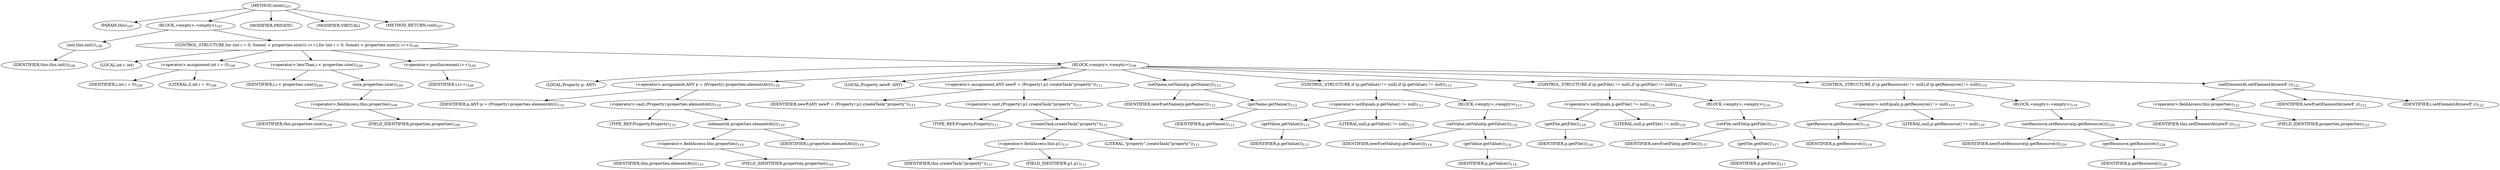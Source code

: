 digraph "reinit" {  
"99" [label = <(METHOD,reinit)<SUB>107</SUB>> ]
"4" [label = <(PARAM,this)<SUB>107</SUB>> ]
"100" [label = <(BLOCK,&lt;empty&gt;,&lt;empty&gt;)<SUB>107</SUB>> ]
"101" [label = <(init,this.init())<SUB>108</SUB>> ]
"3" [label = <(IDENTIFIER,this,this.init())<SUB>108</SUB>> ]
"102" [label = <(CONTROL_STRUCTURE,for (int i = 0; Some(i &lt; properties.size()); i++),for (int i = 0; Some(i &lt; properties.size()); i++))<SUB>109</SUB>> ]
"103" [label = <(LOCAL,int i: int)> ]
"104" [label = <(&lt;operator&gt;.assignment,int i = 0)<SUB>109</SUB>> ]
"105" [label = <(IDENTIFIER,i,int i = 0)<SUB>109</SUB>> ]
"106" [label = <(LITERAL,0,int i = 0)<SUB>109</SUB>> ]
"107" [label = <(&lt;operator&gt;.lessThan,i &lt; properties.size())<SUB>109</SUB>> ]
"108" [label = <(IDENTIFIER,i,i &lt; properties.size())<SUB>109</SUB>> ]
"109" [label = <(size,properties.size())<SUB>109</SUB>> ]
"110" [label = <(&lt;operator&gt;.fieldAccess,this.properties)<SUB>109</SUB>> ]
"111" [label = <(IDENTIFIER,this,properties.size())<SUB>109</SUB>> ]
"112" [label = <(FIELD_IDENTIFIER,properties,properties)<SUB>109</SUB>> ]
"113" [label = <(&lt;operator&gt;.postIncrement,i++)<SUB>109</SUB>> ]
"114" [label = <(IDENTIFIER,i,i++)<SUB>109</SUB>> ]
"115" [label = <(BLOCK,&lt;empty&gt;,&lt;empty&gt;)<SUB>109</SUB>> ]
"116" [label = <(LOCAL,Property p: ANY)> ]
"117" [label = <(&lt;operator&gt;.assignment,ANY p = (Property) properties.elementAt(i))<SUB>110</SUB>> ]
"118" [label = <(IDENTIFIER,p,ANY p = (Property) properties.elementAt(i))<SUB>110</SUB>> ]
"119" [label = <(&lt;operator&gt;.cast,(Property) properties.elementAt(i))<SUB>110</SUB>> ]
"120" [label = <(TYPE_REF,Property,Property)<SUB>110</SUB>> ]
"121" [label = <(elementAt,properties.elementAt(i))<SUB>110</SUB>> ]
"122" [label = <(&lt;operator&gt;.fieldAccess,this.properties)<SUB>110</SUB>> ]
"123" [label = <(IDENTIFIER,this,properties.elementAt(i))<SUB>110</SUB>> ]
"124" [label = <(FIELD_IDENTIFIER,properties,properties)<SUB>110</SUB>> ]
"125" [label = <(IDENTIFIER,i,properties.elementAt(i))<SUB>110</SUB>> ]
"126" [label = <(LOCAL,Property newP: ANY)> ]
"127" [label = <(&lt;operator&gt;.assignment,ANY newP = (Property) p1.createTask(&quot;property&quot;))<SUB>111</SUB>> ]
"128" [label = <(IDENTIFIER,newP,ANY newP = (Property) p1.createTask(&quot;property&quot;))<SUB>111</SUB>> ]
"129" [label = <(&lt;operator&gt;.cast,(Property) p1.createTask(&quot;property&quot;))<SUB>111</SUB>> ]
"130" [label = <(TYPE_REF,Property,Property)<SUB>111</SUB>> ]
"131" [label = <(createTask,createTask(&quot;property&quot;))<SUB>111</SUB>> ]
"132" [label = <(&lt;operator&gt;.fieldAccess,this.p1)<SUB>111</SUB>> ]
"133" [label = <(IDENTIFIER,this,createTask(&quot;property&quot;))<SUB>111</SUB>> ]
"134" [label = <(FIELD_IDENTIFIER,p1,p1)<SUB>111</SUB>> ]
"135" [label = <(LITERAL,&quot;property&quot;,createTask(&quot;property&quot;))<SUB>111</SUB>> ]
"136" [label = <(setName,setName(p.getName()))<SUB>112</SUB>> ]
"137" [label = <(IDENTIFIER,newP,setName(p.getName()))<SUB>112</SUB>> ]
"138" [label = <(getName,getName())<SUB>112</SUB>> ]
"139" [label = <(IDENTIFIER,p,getName())<SUB>112</SUB>> ]
"140" [label = <(CONTROL_STRUCTURE,if (p.getValue() != null),if (p.getValue() != null))<SUB>113</SUB>> ]
"141" [label = <(&lt;operator&gt;.notEquals,p.getValue() != null)<SUB>113</SUB>> ]
"142" [label = <(getValue,getValue())<SUB>113</SUB>> ]
"143" [label = <(IDENTIFIER,p,getValue())<SUB>113</SUB>> ]
"144" [label = <(LITERAL,null,p.getValue() != null)<SUB>113</SUB>> ]
"145" [label = <(BLOCK,&lt;empty&gt;,&lt;empty&gt;)<SUB>113</SUB>> ]
"146" [label = <(setValue,setValue(p.getValue()))<SUB>114</SUB>> ]
"147" [label = <(IDENTIFIER,newP,setValue(p.getValue()))<SUB>114</SUB>> ]
"148" [label = <(getValue,getValue())<SUB>114</SUB>> ]
"149" [label = <(IDENTIFIER,p,getValue())<SUB>114</SUB>> ]
"150" [label = <(CONTROL_STRUCTURE,if (p.getFile() != null),if (p.getFile() != null))<SUB>116</SUB>> ]
"151" [label = <(&lt;operator&gt;.notEquals,p.getFile() != null)<SUB>116</SUB>> ]
"152" [label = <(getFile,getFile())<SUB>116</SUB>> ]
"153" [label = <(IDENTIFIER,p,getFile())<SUB>116</SUB>> ]
"154" [label = <(LITERAL,null,p.getFile() != null)<SUB>116</SUB>> ]
"155" [label = <(BLOCK,&lt;empty&gt;,&lt;empty&gt;)<SUB>116</SUB>> ]
"156" [label = <(setFile,setFile(p.getFile()))<SUB>117</SUB>> ]
"157" [label = <(IDENTIFIER,newP,setFile(p.getFile()))<SUB>117</SUB>> ]
"158" [label = <(getFile,getFile())<SUB>117</SUB>> ]
"159" [label = <(IDENTIFIER,p,getFile())<SUB>117</SUB>> ]
"160" [label = <(CONTROL_STRUCTURE,if (p.getResource() != null),if (p.getResource() != null))<SUB>119</SUB>> ]
"161" [label = <(&lt;operator&gt;.notEquals,p.getResource() != null)<SUB>119</SUB>> ]
"162" [label = <(getResource,getResource())<SUB>119</SUB>> ]
"163" [label = <(IDENTIFIER,p,getResource())<SUB>119</SUB>> ]
"164" [label = <(LITERAL,null,p.getResource() != null)<SUB>119</SUB>> ]
"165" [label = <(BLOCK,&lt;empty&gt;,&lt;empty&gt;)<SUB>119</SUB>> ]
"166" [label = <(setResource,setResource(p.getResource()))<SUB>120</SUB>> ]
"167" [label = <(IDENTIFIER,newP,setResource(p.getResource()))<SUB>120</SUB>> ]
"168" [label = <(getResource,getResource())<SUB>120</SUB>> ]
"169" [label = <(IDENTIFIER,p,getResource())<SUB>120</SUB>> ]
"170" [label = <(setElementAt,setElementAt(newP, i))<SUB>122</SUB>> ]
"171" [label = <(&lt;operator&gt;.fieldAccess,this.properties)<SUB>122</SUB>> ]
"172" [label = <(IDENTIFIER,this,setElementAt(newP, i))<SUB>122</SUB>> ]
"173" [label = <(FIELD_IDENTIFIER,properties,properties)<SUB>122</SUB>> ]
"174" [label = <(IDENTIFIER,newP,setElementAt(newP, i))<SUB>122</SUB>> ]
"175" [label = <(IDENTIFIER,i,setElementAt(newP, i))<SUB>122</SUB>> ]
"176" [label = <(MODIFIER,PRIVATE)> ]
"177" [label = <(MODIFIER,VIRTUAL)> ]
"178" [label = <(METHOD_RETURN,void)<SUB>107</SUB>> ]
  "99" -> "4" 
  "99" -> "100" 
  "99" -> "176" 
  "99" -> "177" 
  "99" -> "178" 
  "100" -> "101" 
  "100" -> "102" 
  "101" -> "3" 
  "102" -> "103" 
  "102" -> "104" 
  "102" -> "107" 
  "102" -> "113" 
  "102" -> "115" 
  "104" -> "105" 
  "104" -> "106" 
  "107" -> "108" 
  "107" -> "109" 
  "109" -> "110" 
  "110" -> "111" 
  "110" -> "112" 
  "113" -> "114" 
  "115" -> "116" 
  "115" -> "117" 
  "115" -> "126" 
  "115" -> "127" 
  "115" -> "136" 
  "115" -> "140" 
  "115" -> "150" 
  "115" -> "160" 
  "115" -> "170" 
  "117" -> "118" 
  "117" -> "119" 
  "119" -> "120" 
  "119" -> "121" 
  "121" -> "122" 
  "121" -> "125" 
  "122" -> "123" 
  "122" -> "124" 
  "127" -> "128" 
  "127" -> "129" 
  "129" -> "130" 
  "129" -> "131" 
  "131" -> "132" 
  "131" -> "135" 
  "132" -> "133" 
  "132" -> "134" 
  "136" -> "137" 
  "136" -> "138" 
  "138" -> "139" 
  "140" -> "141" 
  "140" -> "145" 
  "141" -> "142" 
  "141" -> "144" 
  "142" -> "143" 
  "145" -> "146" 
  "146" -> "147" 
  "146" -> "148" 
  "148" -> "149" 
  "150" -> "151" 
  "150" -> "155" 
  "151" -> "152" 
  "151" -> "154" 
  "152" -> "153" 
  "155" -> "156" 
  "156" -> "157" 
  "156" -> "158" 
  "158" -> "159" 
  "160" -> "161" 
  "160" -> "165" 
  "161" -> "162" 
  "161" -> "164" 
  "162" -> "163" 
  "165" -> "166" 
  "166" -> "167" 
  "166" -> "168" 
  "168" -> "169" 
  "170" -> "171" 
  "170" -> "174" 
  "170" -> "175" 
  "171" -> "172" 
  "171" -> "173" 
}
